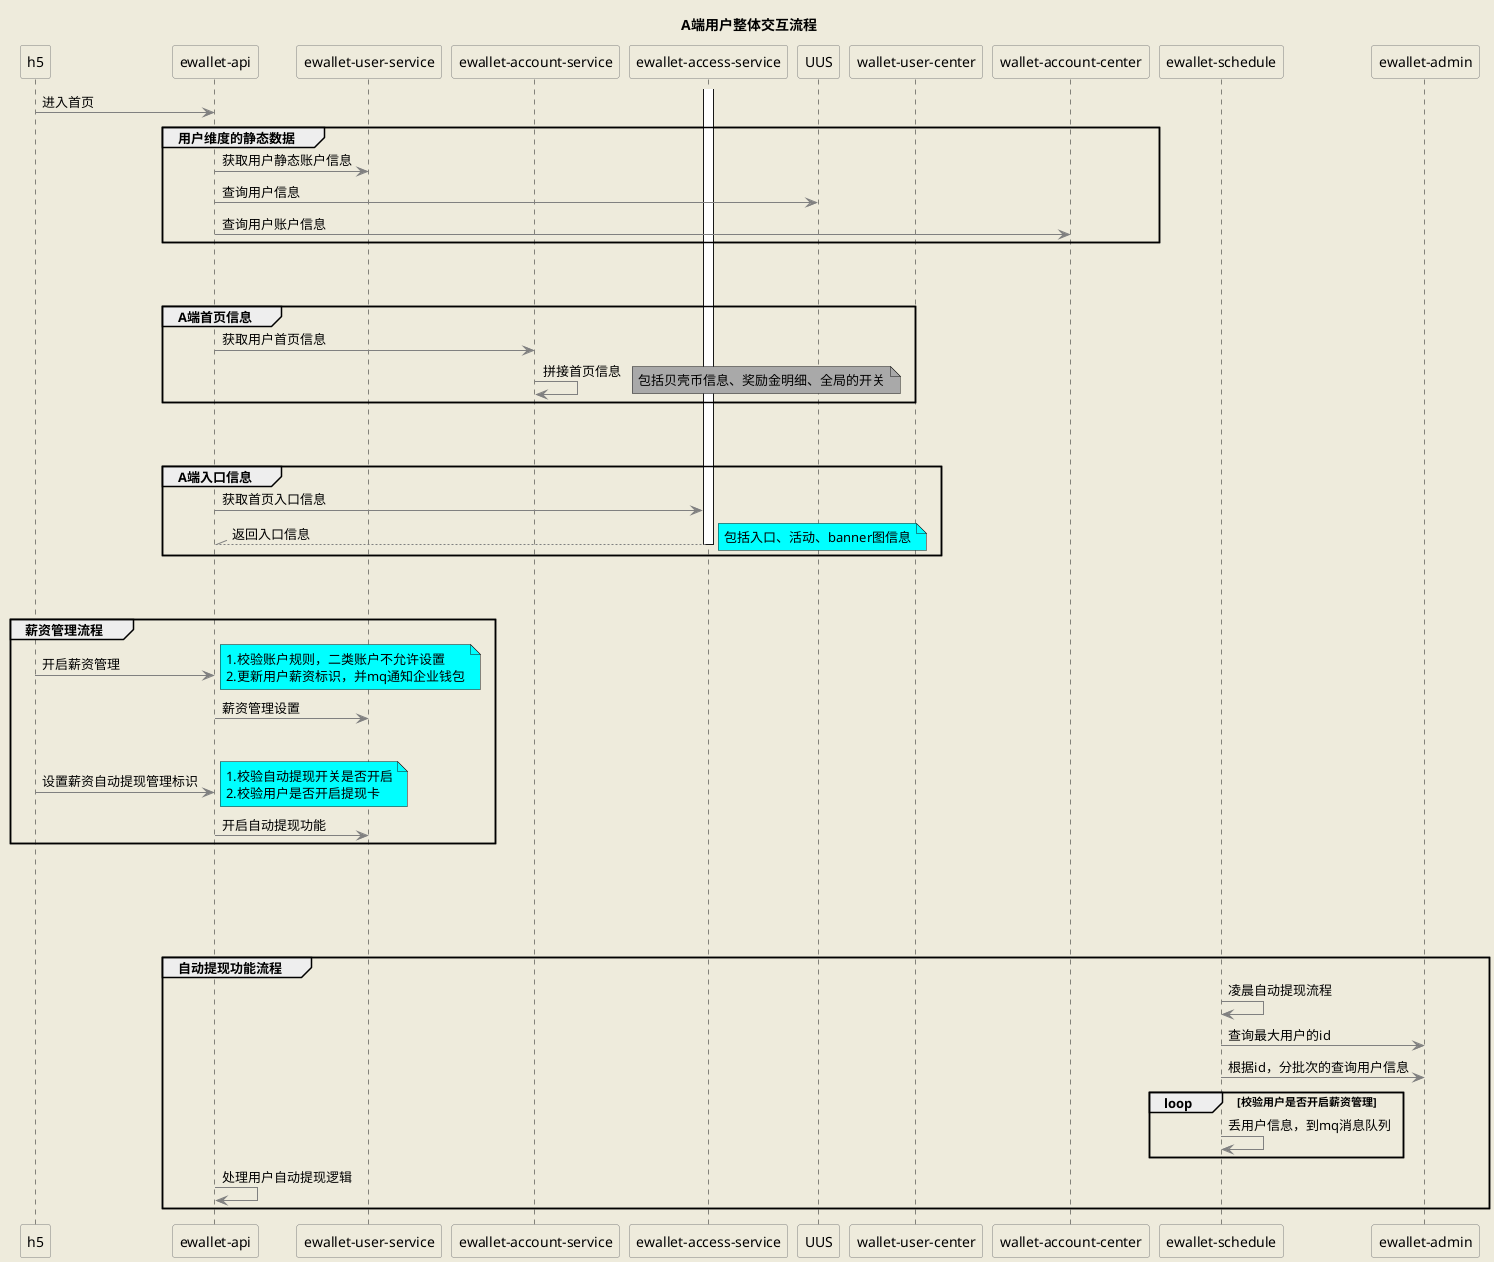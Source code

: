 @startuml
skinparam backgroundColor #EEEBDC
skinparam sequence {
	ArrowColor gray
'	ActorBorderColor DeepSkyBlue
'	LifeLineBorderColor gray
'	LifeLineBackgroundColor gray

	ParticipantBorderColor gray
	ParticipantBackgroundColor gray
'	ParticipantFontName Impact
'	ParticipantFontSize 17
'	ParticipantFontColor #A9DCDF

	ActorBackgroundColor gray
	ActorFontColor gray
'	ActorFontSize 17
'	ActorFontName Aapex
}

title A端用户整体交互流程
participant h5 #EEEBDC
participant "ewallet-api" #EEEBDC
participant "ewallet-user-service" #EEEBDC
participant "ewallet-account-service" #EEEBDC
participant "ewallet-access-service" #EEEBDC

participant "UUS" #EEEBDC
participant "wallet-user-center" #EEEBDC

participant "wallet-account-center" #EEEBDC
participant "ewallet-schedule" #EEEBDC
participant "ewallet-admin" #EEEBDC



h5->"ewallet-api":进入首页
group 用户维度的静态数据

"ewallet-api"->"ewallet-user-service":获取用户静态账户信息
"ewallet-api"->"UUS": 查询用户信息
"ewallet-api"->"wallet-account-center": 查询用户账户信息

end


||50||



group A端首页信息

"ewallet-api"->"ewallet-account-service":获取用户首页信息
"ewallet-account-service"->"ewallet-account-service":拼接首页信息
note right #DarkGrey
包括贝壳币信息、奖励金明细、全局的开关
end note
end


||50||

group A端入口信息
activate "ewallet-access-service"

"ewallet-api"->"ewallet-access-service":获取首页入口信息
"ewallet-access-service"--\\"ewallet-api":返回入口信息
deactivate "ewallet-access-service"

note right #aqua
包括入口、活动、banner图信息
end note
end


||50||


group 薪资管理流程
h5->"ewallet-api":开启薪资管理
note right #aqua
1.校验账户规则，二类账户不允许设置
2.更新用户薪资标识，并mq通知企业钱包
end note
"ewallet-api"->"ewallet-user-service":薪资管理设置

||30||

h5->"ewallet-api":设置薪资自动提现管理标识
note right #aqua
1.校验自动提现开关是否开启
2.校验用户是否开启提现卡
end note
"ewallet-api"->"ewallet-user-service":开启自动提现功能

end


||100||

group 自动提现功能流程

"ewallet-schedule"->"ewallet-schedule":凌晨自动提现流程
"ewallet-schedule"->"ewallet-admin":查询最大用户的id
"ewallet-schedule"->"ewallet-admin":根据id，分批次的查询用户信息
  loop 校验用户是否开启薪资管理
	        "ewallet-schedule"->"ewallet-schedule":丢用户信息，到mq消息队列

  end

  "ewallet-api"->"ewallet-api":处理用户自动提现逻辑

end



@enduml
